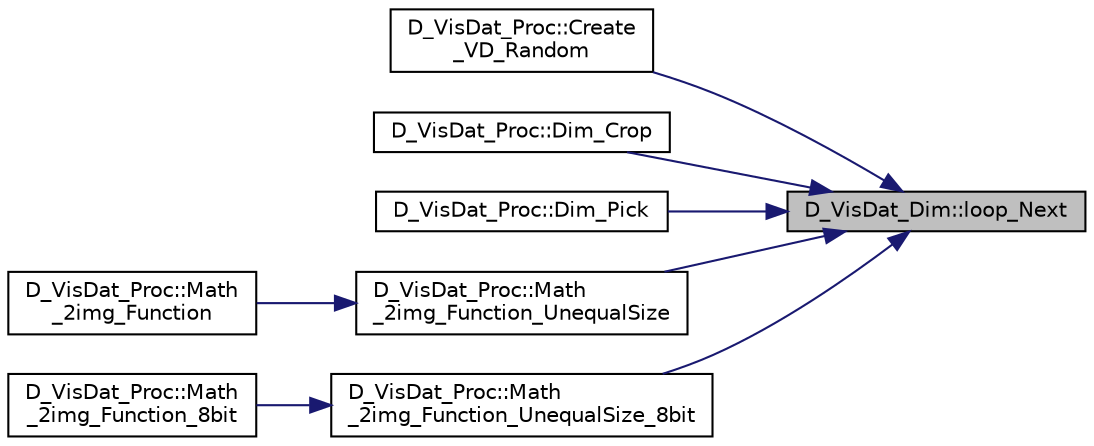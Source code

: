 digraph "D_VisDat_Dim::loop_Next"
{
 // LATEX_PDF_SIZE
  edge [fontname="Helvetica",fontsize="10",labelfontname="Helvetica",labelfontsize="10"];
  node [fontname="Helvetica",fontsize="10",shape=record];
  rankdir="RL";
  Node1 [label="D_VisDat_Dim::loop_Next",height=0.2,width=0.4,color="black", fillcolor="grey75", style="filled", fontcolor="black",tooltip=" "];
  Node1 -> Node2 [dir="back",color="midnightblue",fontsize="10",style="solid"];
  Node2 [label="D_VisDat_Proc::Create\l_VD_Random",height=0.2,width=0.4,color="black", fillcolor="white", style="filled",URL="$class_d___vis_dat___proc.html#ab5a07b9006e4274d56720708d31f992e",tooltip=" "];
  Node1 -> Node3 [dir="back",color="midnightblue",fontsize="10",style="solid"];
  Node3 [label="D_VisDat_Proc::Dim_Crop",height=0.2,width=0.4,color="black", fillcolor="white", style="filled",URL="$class_d___vis_dat___proc.html#aeb4a6316abb1d2148dd5a1a601bff82b",tooltip=" "];
  Node1 -> Node4 [dir="back",color="midnightblue",fontsize="10",style="solid"];
  Node4 [label="D_VisDat_Proc::Dim_Pick",height=0.2,width=0.4,color="black", fillcolor="white", style="filled",URL="$class_d___vis_dat___proc.html#a79b858db935a38c6208b0cfd6d67d206",tooltip=" "];
  Node1 -> Node5 [dir="back",color="midnightblue",fontsize="10",style="solid"];
  Node5 [label="D_VisDat_Proc::Math\l_2img_Function_UnequalSize",height=0.2,width=0.4,color="black", fillcolor="white", style="filled",URL="$class_d___vis_dat___proc.html#a39ef9b7915aa3bab60e76c2167ca91af",tooltip=" "];
  Node5 -> Node6 [dir="back",color="midnightblue",fontsize="10",style="solid"];
  Node6 [label="D_VisDat_Proc::Math\l_2img_Function",height=0.2,width=0.4,color="black", fillcolor="white", style="filled",URL="$class_d___vis_dat___proc.html#ad4d4b378e5c2f94318a6f6dc6b7e5643",tooltip=" "];
  Node1 -> Node7 [dir="back",color="midnightblue",fontsize="10",style="solid"];
  Node7 [label="D_VisDat_Proc::Math\l_2img_Function_UnequalSize_8bit",height=0.2,width=0.4,color="black", fillcolor="white", style="filled",URL="$class_d___vis_dat___proc.html#a4fb5703d3424109ab710ac269b95e597",tooltip=" "];
  Node7 -> Node8 [dir="back",color="midnightblue",fontsize="10",style="solid"];
  Node8 [label="D_VisDat_Proc::Math\l_2img_Function_8bit",height=0.2,width=0.4,color="black", fillcolor="white", style="filled",URL="$class_d___vis_dat___proc.html#a4c013be79a0c499ee002874134bbc559",tooltip=" "];
}
